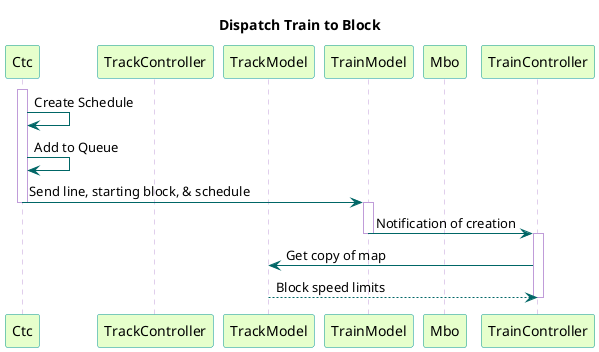 @startuml

title Dispatch Train to Block

skinparam sequence {
  BackgroundColor transparent
  ParticipantBackgroundColor #e6ffcc
  ParticipantBorderColor 	#049595
  PackageBorderCOlor  #049595
  ArrowColor #006666
  LifeLineBorderColor #c09cd9
}

participant Ctc
participant TrackController
participant TrackModel
participant TrainModel
participant Mbo

activate Ctc
Ctc -> Ctc : Create Schedule
Ctc -> Ctc : Add to Queue
Ctc -> TrainModel : Send line, starting block, & schedule
deactivate Ctc

activate TrainModel
TrainModel -> TrainController : Notification of creation
deactivate TrainModel

activate TrainController
TrainController -> TrackModel : Get copy of map
TrackModel --> TrainController : Block speed limits
deactivate TrainController

@enduml
